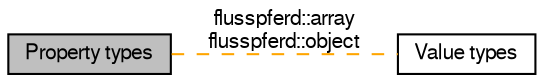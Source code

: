 digraph structs
{
  bgcolor="transparent";
  edge [fontname="FreeSans",fontsize="10",labelfontname="FreeSans",labelfontsize="10"];
  node [fontname="FreeSans",fontsize="10",shape=record];
  rankdir=LR;
  Node0 [label="Property types",height=0.2,width=0.4,color="black", fillcolor="grey75", style="filled" fontcolor="black"];
  Node1 [label="Value types",height=0.2,width=0.4,color="black",URL="$group__value__types.html",tooltip="Javascript values."];
  Node0->Node1 [shape=plaintext, label="flusspferd::array\nflusspferd::object", color="orange", dir="none", style="dashed"];
}
